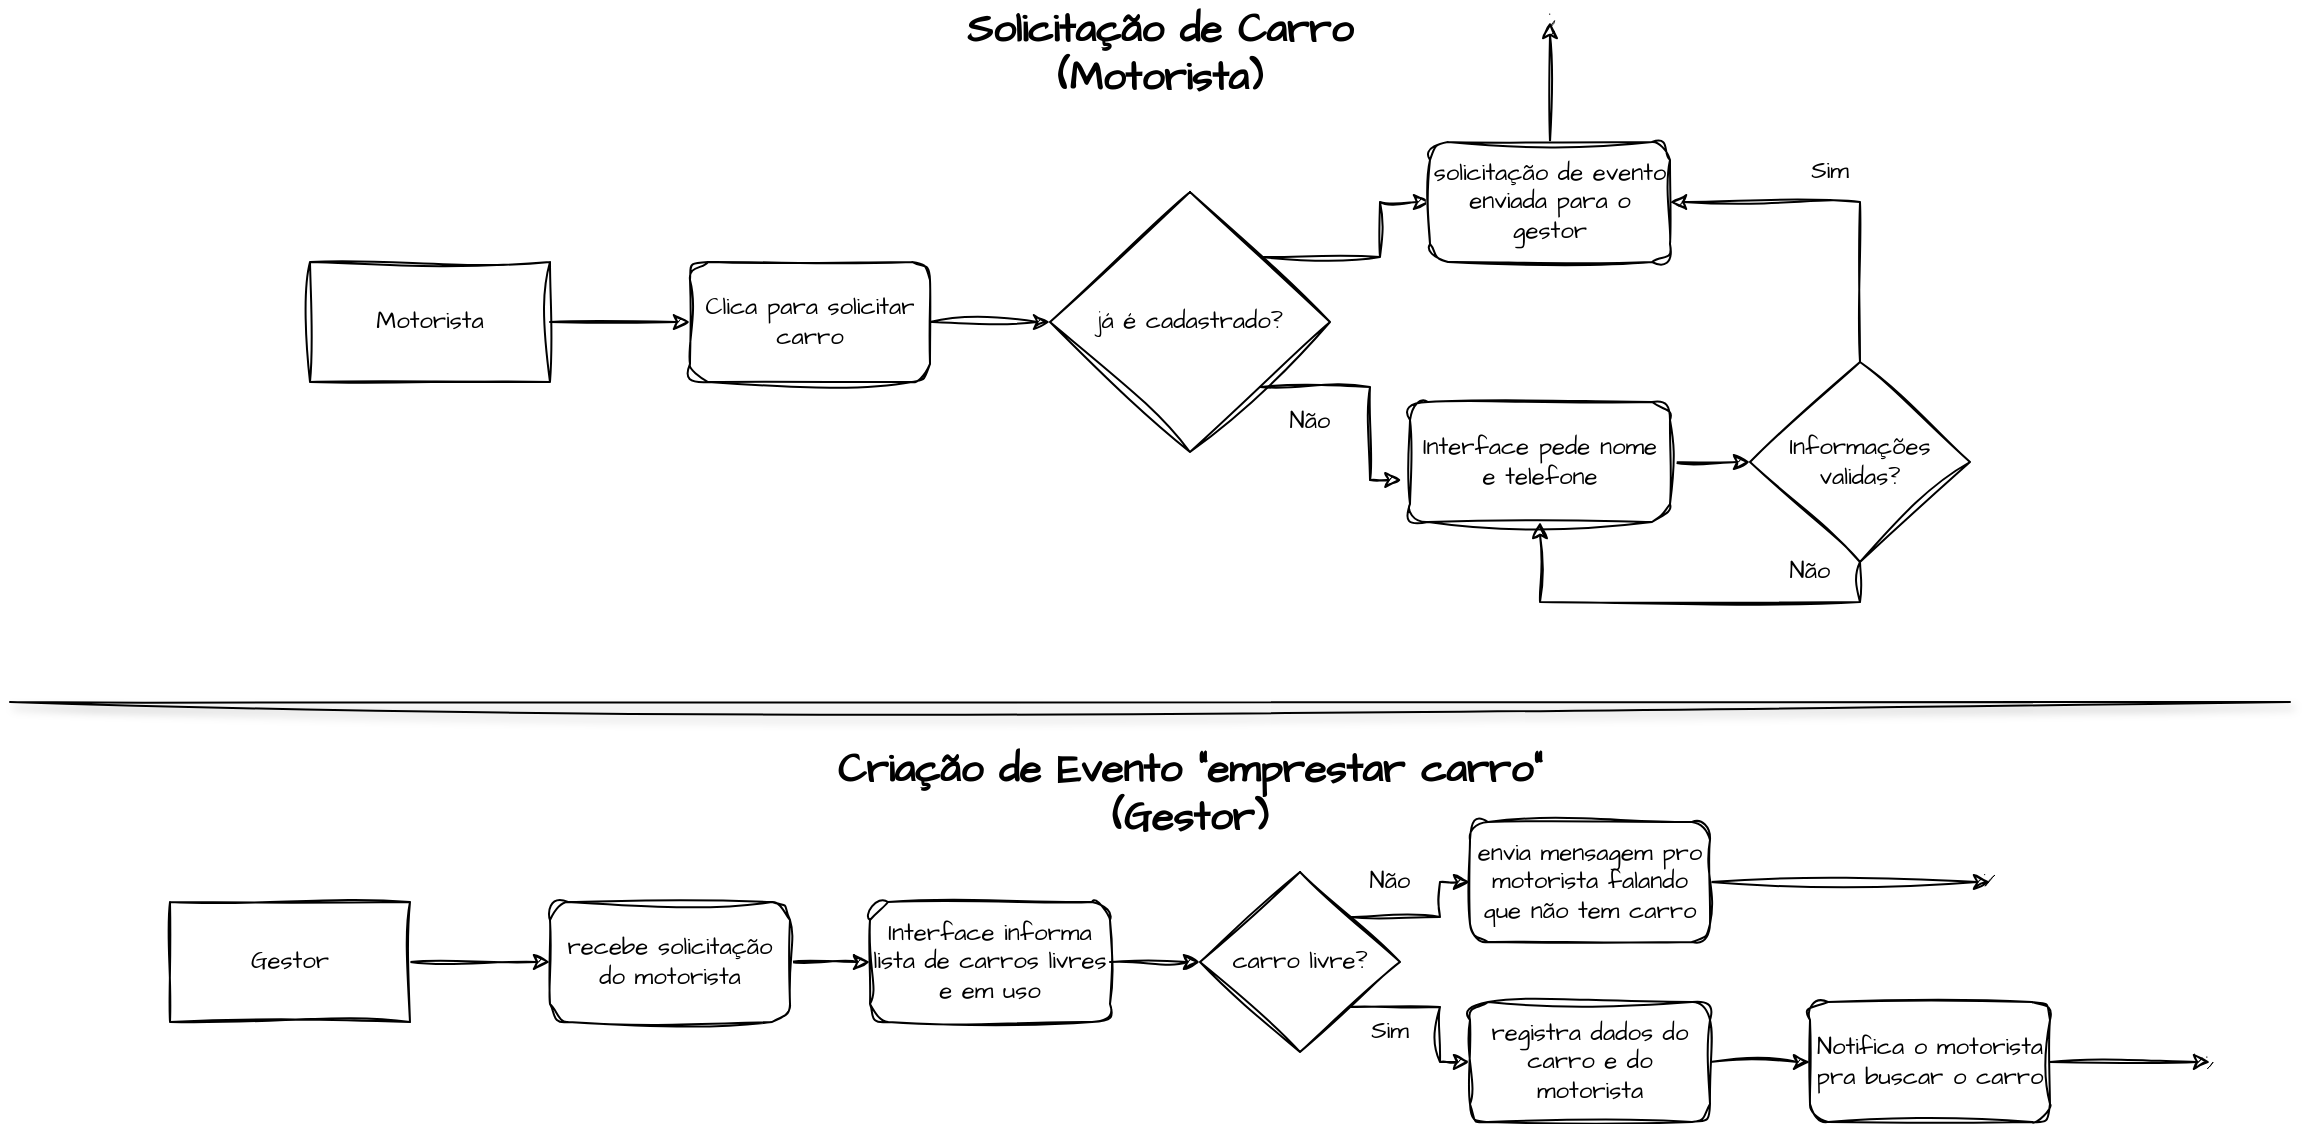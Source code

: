 <mxfile version="26.1.0">
  <diagram id="C5RBs43oDa-KdzZeNtuy" name="Page-1">
    <mxGraphModel dx="1035" dy="542" grid="1" gridSize="10" guides="1" tooltips="1" connect="1" arrows="1" fold="1" page="1" pageScale="1" pageWidth="1169" pageHeight="827" math="0" shadow="0">
      <root>
        <mxCell id="WIyWlLk6GJQsqaUBKTNV-0" />
        <mxCell id="WIyWlLk6GJQsqaUBKTNV-1" parent="WIyWlLk6GJQsqaUBKTNV-0" />
        <mxCell id="1lySurL5ymgU8KWAyoyk-2" value="" style="edgeStyle=orthogonalEdgeStyle;rounded=0;hachureGap=4;orthogonalLoop=1;jettySize=auto;html=1;fontFamily=Architects Daughter;fontSource=https%3A%2F%2Ffonts.googleapis.com%2Fcss%3Ffamily%3DArchitects%2BDaughter;sketch=1;curveFitting=1;jiggle=2;" edge="1" parent="WIyWlLk6GJQsqaUBKTNV-1" source="1lySurL5ymgU8KWAyoyk-0" target="1lySurL5ymgU8KWAyoyk-1">
          <mxGeometry relative="1" as="geometry" />
        </mxCell>
        <mxCell id="1lySurL5ymgU8KWAyoyk-0" value="Motorista" style="rounded=0;whiteSpace=wrap;html=1;hachureGap=4;fontFamily=Architects Daughter;fontSource=https%3A%2F%2Ffonts.googleapis.com%2Fcss%3Ffamily%3DArchitects%2BDaughter;sketch=1;curveFitting=1;jiggle=2;" vertex="1" parent="WIyWlLk6GJQsqaUBKTNV-1">
          <mxGeometry x="160" y="140" width="120" height="60" as="geometry" />
        </mxCell>
        <mxCell id="1lySurL5ymgU8KWAyoyk-4" value="" style="edgeStyle=orthogonalEdgeStyle;rounded=0;hachureGap=4;orthogonalLoop=1;jettySize=auto;html=1;fontFamily=Architects Daughter;fontSource=https%3A%2F%2Ffonts.googleapis.com%2Fcss%3Ffamily%3DArchitects%2BDaughter;sketch=1;curveFitting=1;jiggle=2;" edge="1" parent="WIyWlLk6GJQsqaUBKTNV-1" source="1lySurL5ymgU8KWAyoyk-1" target="1lySurL5ymgU8KWAyoyk-3">
          <mxGeometry relative="1" as="geometry" />
        </mxCell>
        <mxCell id="1lySurL5ymgU8KWAyoyk-1" value="Clica para solicitar carro" style="rounded=1;whiteSpace=wrap;html=1;hachureGap=4;fontFamily=Architects Daughter;fontSource=https%3A%2F%2Ffonts.googleapis.com%2Fcss%3Ffamily%3DArchitects%2BDaughter;sketch=1;curveFitting=1;jiggle=2;" vertex="1" parent="WIyWlLk6GJQsqaUBKTNV-1">
          <mxGeometry x="350" y="140" width="120" height="60" as="geometry" />
        </mxCell>
        <mxCell id="1lySurL5ymgU8KWAyoyk-6" style="edgeStyle=orthogonalEdgeStyle;rounded=0;hachureGap=4;orthogonalLoop=1;jettySize=auto;html=1;exitX=1;exitY=0;exitDx=0;exitDy=0;entryX=0;entryY=0.5;entryDx=0;entryDy=0;fontFamily=Architects Daughter;fontSource=https%3A%2F%2Ffonts.googleapis.com%2Fcss%3Ffamily%3DArchitects%2BDaughter;sketch=1;curveFitting=1;jiggle=2;" edge="1" parent="WIyWlLk6GJQsqaUBKTNV-1" source="1lySurL5ymgU8KWAyoyk-3" target="1lySurL5ymgU8KWAyoyk-5">
          <mxGeometry relative="1" as="geometry" />
        </mxCell>
        <mxCell id="1lySurL5ymgU8KWAyoyk-3" value="já é cadastrado?" style="rhombus;whiteSpace=wrap;html=1;hachureGap=4;fontFamily=Architects Daughter;fontSource=https%3A%2F%2Ffonts.googleapis.com%2Fcss%3Ffamily%3DArchitects%2BDaughter;sketch=1;curveFitting=1;jiggle=2;" vertex="1" parent="WIyWlLk6GJQsqaUBKTNV-1">
          <mxGeometry x="530" y="105" width="140" height="130" as="geometry" />
        </mxCell>
        <mxCell id="1lySurL5ymgU8KWAyoyk-37" value="" style="edgeStyle=orthogonalEdgeStyle;rounded=0;hachureGap=4;orthogonalLoop=1;jettySize=auto;html=1;fontFamily=Architects Daughter;fontSource=https%3A%2F%2Ffonts.googleapis.com%2Fcss%3Ffamily%3DArchitects%2BDaughter;sketch=1;curveFitting=1;jiggle=2;" edge="1" parent="WIyWlLk6GJQsqaUBKTNV-1" source="1lySurL5ymgU8KWAyoyk-5" target="1lySurL5ymgU8KWAyoyk-36">
          <mxGeometry relative="1" as="geometry" />
        </mxCell>
        <mxCell id="1lySurL5ymgU8KWAyoyk-5" value="solicitação de evento enviada para o gestor" style="rounded=1;whiteSpace=wrap;html=1;hachureGap=4;fontFamily=Architects Daughter;fontSource=https%3A%2F%2Ffonts.googleapis.com%2Fcss%3Ffamily%3DArchitects%2BDaughter;sketch=1;curveFitting=1;jiggle=2;" vertex="1" parent="WIyWlLk6GJQsqaUBKTNV-1">
          <mxGeometry x="720" y="80" width="120" height="60" as="geometry" />
        </mxCell>
        <mxCell id="1lySurL5ymgU8KWAyoyk-7" value="Sim" style="text;html=1;align=center;verticalAlign=middle;whiteSpace=wrap;rounded=0;fontFamily=Architects Daughter;fontSource=https%3A%2F%2Ffonts.googleapis.com%2Fcss%3Ffamily%3DArchitects%2BDaughter;sketch=1;curveFitting=1;jiggle=2;" vertex="1" parent="WIyWlLk6GJQsqaUBKTNV-1">
          <mxGeometry x="670" y="510" width="60" height="30" as="geometry" />
        </mxCell>
        <mxCell id="1lySurL5ymgU8KWAyoyk-12" value="" style="edgeStyle=orthogonalEdgeStyle;rounded=0;hachureGap=4;orthogonalLoop=1;jettySize=auto;html=1;fontFamily=Architects Daughter;fontSource=https%3A%2F%2Ffonts.googleapis.com%2Fcss%3Ffamily%3DArchitects%2BDaughter;sketch=1;curveFitting=1;jiggle=2;" edge="1" parent="WIyWlLk6GJQsqaUBKTNV-1" source="1lySurL5ymgU8KWAyoyk-8" target="1lySurL5ymgU8KWAyoyk-11">
          <mxGeometry relative="1" as="geometry" />
        </mxCell>
        <mxCell id="1lySurL5ymgU8KWAyoyk-8" value="Interface pede nome e telefone" style="rounded=1;whiteSpace=wrap;html=1;hachureGap=4;fontFamily=Architects Daughter;fontSource=https%3A%2F%2Ffonts.googleapis.com%2Fcss%3Ffamily%3DArchitects%2BDaughter;sketch=1;curveFitting=1;jiggle=2;" vertex="1" parent="WIyWlLk6GJQsqaUBKTNV-1">
          <mxGeometry x="710" y="210" width="130" height="60" as="geometry" />
        </mxCell>
        <mxCell id="1lySurL5ymgU8KWAyoyk-9" style="edgeStyle=orthogonalEdgeStyle;rounded=0;hachureGap=4;orthogonalLoop=1;jettySize=auto;html=1;exitX=1;exitY=1;exitDx=0;exitDy=0;entryX=-0.033;entryY=0.65;entryDx=0;entryDy=0;entryPerimeter=0;fontFamily=Architects Daughter;fontSource=https%3A%2F%2Ffonts.googleapis.com%2Fcss%3Ffamily%3DArchitects%2BDaughter;sketch=1;curveFitting=1;jiggle=2;" edge="1" parent="WIyWlLk6GJQsqaUBKTNV-1" source="1lySurL5ymgU8KWAyoyk-3" target="1lySurL5ymgU8KWAyoyk-8">
          <mxGeometry relative="1" as="geometry" />
        </mxCell>
        <mxCell id="1lySurL5ymgU8KWAyoyk-10" value="Não" style="text;html=1;align=center;verticalAlign=middle;whiteSpace=wrap;rounded=0;fontFamily=Architects Daughter;fontSource=https%3A%2F%2Ffonts.googleapis.com%2Fcss%3Ffamily%3DArchitects%2BDaughter;sketch=1;curveFitting=1;jiggle=2;" vertex="1" parent="WIyWlLk6GJQsqaUBKTNV-1">
          <mxGeometry x="630" y="205" width="60" height="30" as="geometry" />
        </mxCell>
        <mxCell id="1lySurL5ymgU8KWAyoyk-15" style="edgeStyle=orthogonalEdgeStyle;rounded=0;hachureGap=4;orthogonalLoop=1;jettySize=auto;html=1;entryX=1;entryY=0.5;entryDx=0;entryDy=0;fontFamily=Architects Daughter;fontSource=https%3A%2F%2Ffonts.googleapis.com%2Fcss%3Ffamily%3DArchitects%2BDaughter;exitX=0.5;exitY=0;exitDx=0;exitDy=0;sketch=1;curveFitting=1;jiggle=2;" edge="1" parent="WIyWlLk6GJQsqaUBKTNV-1" source="1lySurL5ymgU8KWAyoyk-11" target="1lySurL5ymgU8KWAyoyk-5">
          <mxGeometry relative="1" as="geometry">
            <mxPoint x="960" y="204.995" as="sourcePoint" />
            <mxPoint x="850" y="110" as="targetPoint" />
            <Array as="points">
              <mxPoint x="935" y="110" />
            </Array>
          </mxGeometry>
        </mxCell>
        <mxCell id="1lySurL5ymgU8KWAyoyk-17" style="edgeStyle=orthogonalEdgeStyle;rounded=0;hachureGap=4;orthogonalLoop=1;jettySize=auto;html=1;fontFamily=Architects Daughter;fontSource=https%3A%2F%2Ffonts.googleapis.com%2Fcss%3Ffamily%3DArchitects%2BDaughter;entryX=0.5;entryY=1;entryDx=0;entryDy=0;sketch=1;curveFitting=1;jiggle=2;" edge="1" parent="WIyWlLk6GJQsqaUBKTNV-1" source="1lySurL5ymgU8KWAyoyk-11" target="1lySurL5ymgU8KWAyoyk-8">
          <mxGeometry relative="1" as="geometry">
            <mxPoint x="750" y="330" as="targetPoint" />
            <Array as="points">
              <mxPoint x="935" y="310" />
              <mxPoint x="775" y="310" />
            </Array>
          </mxGeometry>
        </mxCell>
        <mxCell id="1lySurL5ymgU8KWAyoyk-11" value="Informações validas?" style="rhombus;whiteSpace=wrap;html=1;hachureGap=4;fontFamily=Architects Daughter;fontSource=https%3A%2F%2Ffonts.googleapis.com%2Fcss%3Ffamily%3DArchitects%2BDaughter;sketch=1;curveFitting=1;jiggle=2;" vertex="1" parent="WIyWlLk6GJQsqaUBKTNV-1">
          <mxGeometry x="880" y="190" width="110" height="100" as="geometry" />
        </mxCell>
        <mxCell id="1lySurL5ymgU8KWAyoyk-16" value="Sim" style="text;html=1;align=center;verticalAlign=middle;whiteSpace=wrap;rounded=0;fontFamily=Architects Daughter;fontSource=https%3A%2F%2Ffonts.googleapis.com%2Fcss%3Ffamily%3DArchitects%2BDaughter;sketch=1;curveFitting=1;jiggle=2;" vertex="1" parent="WIyWlLk6GJQsqaUBKTNV-1">
          <mxGeometry x="890" y="80" width="60" height="30" as="geometry" />
        </mxCell>
        <mxCell id="1lySurL5ymgU8KWAyoyk-18" value="Não" style="text;html=1;align=center;verticalAlign=middle;whiteSpace=wrap;rounded=0;fontFamily=Architects Daughter;fontSource=https%3A%2F%2Ffonts.googleapis.com%2Fcss%3Ffamily%3DArchitects%2BDaughter;sketch=1;curveFitting=1;jiggle=2;" vertex="1" parent="WIyWlLk6GJQsqaUBKTNV-1">
          <mxGeometry x="880" y="280" width="60" height="30" as="geometry" />
        </mxCell>
        <mxCell id="1lySurL5ymgU8KWAyoyk-19" value="&lt;b&gt;&lt;font style=&quot;font-size: 20px;&quot;&gt;Solicitação de Carro (Motorista)&lt;/font&gt;&lt;/b&gt;" style="text;html=1;align=center;verticalAlign=middle;whiteSpace=wrap;rounded=0;fontFamily=Architects Daughter;fontSource=https%3A%2F%2Ffonts.googleapis.com%2Fcss%3Ffamily%3DArchitects%2BDaughter;sketch=1;curveFitting=1;jiggle=2;" vertex="1" parent="WIyWlLk6GJQsqaUBKTNV-1">
          <mxGeometry x="465" y="20" width="240" height="30" as="geometry" />
        </mxCell>
        <mxCell id="1lySurL5ymgU8KWAyoyk-20" value="" style="endArrow=none;html=1;rounded=0;hachureGap=4;fontFamily=Architects Daughter;fontSource=https%3A%2F%2Ffonts.googleapis.com%2Fcss%3Ffamily%3DArchitects%2BDaughter;shadow=1;sketch=1;curveFitting=1;jiggle=2;" edge="1" parent="WIyWlLk6GJQsqaUBKTNV-1">
          <mxGeometry width="50" height="50" relative="1" as="geometry">
            <mxPoint x="10" y="360" as="sourcePoint" />
            <mxPoint x="1150" y="360" as="targetPoint" />
          </mxGeometry>
        </mxCell>
        <mxCell id="1lySurL5ymgU8KWAyoyk-21" value="&lt;div&gt;&lt;b&gt;&lt;font style=&quot;font-size: 20px;&quot;&gt;Criação de Evento &quot;emprestar carro&quot;&lt;/font&gt;&lt;/b&gt;&lt;/div&gt;&lt;div&gt;&lt;b&gt;&lt;font style=&quot;font-size: 20px;&quot;&gt;(Gestor)&lt;/font&gt;&lt;/b&gt;&lt;/div&gt;" style="text;html=1;align=center;verticalAlign=middle;whiteSpace=wrap;rounded=0;fontFamily=Architects Daughter;fontSource=https%3A%2F%2Ffonts.googleapis.com%2Fcss%3Ffamily%3DArchitects%2BDaughter;sketch=1;curveFitting=1;jiggle=2;" vertex="1" parent="WIyWlLk6GJQsqaUBKTNV-1">
          <mxGeometry x="400" y="390" width="400" height="30" as="geometry" />
        </mxCell>
        <mxCell id="1lySurL5ymgU8KWAyoyk-24" value="" style="edgeStyle=orthogonalEdgeStyle;rounded=0;hachureGap=4;orthogonalLoop=1;jettySize=auto;html=1;fontFamily=Architects Daughter;fontSource=https%3A%2F%2Ffonts.googleapis.com%2Fcss%3Ffamily%3DArchitects%2BDaughter;sketch=1;curveFitting=1;jiggle=2;" edge="1" parent="WIyWlLk6GJQsqaUBKTNV-1" source="1lySurL5ymgU8KWAyoyk-22" target="1lySurL5ymgU8KWAyoyk-23">
          <mxGeometry relative="1" as="geometry" />
        </mxCell>
        <mxCell id="1lySurL5ymgU8KWAyoyk-22" value="Gestor" style="rounded=0;whiteSpace=wrap;html=1;hachureGap=4;fontFamily=Architects Daughter;fontSource=https%3A%2F%2Ffonts.googleapis.com%2Fcss%3Ffamily%3DArchitects%2BDaughter;sketch=1;curveFitting=1;jiggle=2;" vertex="1" parent="WIyWlLk6GJQsqaUBKTNV-1">
          <mxGeometry x="90" y="460" width="120" height="60" as="geometry" />
        </mxCell>
        <mxCell id="1lySurL5ymgU8KWAyoyk-26" value="" style="edgeStyle=orthogonalEdgeStyle;rounded=0;hachureGap=4;orthogonalLoop=1;jettySize=auto;html=1;fontFamily=Architects Daughter;fontSource=https%3A%2F%2Ffonts.googleapis.com%2Fcss%3Ffamily%3DArchitects%2BDaughter;sketch=1;curveFitting=1;jiggle=2;" edge="1" parent="WIyWlLk6GJQsqaUBKTNV-1" source="1lySurL5ymgU8KWAyoyk-23" target="1lySurL5ymgU8KWAyoyk-25">
          <mxGeometry relative="1" as="geometry" />
        </mxCell>
        <mxCell id="1lySurL5ymgU8KWAyoyk-23" value="recebe solicitação do motorista" style="rounded=1;whiteSpace=wrap;html=1;hachureGap=4;fontFamily=Architects Daughter;fontSource=https%3A%2F%2Ffonts.googleapis.com%2Fcss%3Ffamily%3DArchitects%2BDaughter;sketch=1;curveFitting=1;jiggle=2;" vertex="1" parent="WIyWlLk6GJQsqaUBKTNV-1">
          <mxGeometry x="280" y="460" width="120" height="60" as="geometry" />
        </mxCell>
        <mxCell id="1lySurL5ymgU8KWAyoyk-28" value="" style="edgeStyle=orthogonalEdgeStyle;rounded=0;hachureGap=4;orthogonalLoop=1;jettySize=auto;html=1;fontFamily=Architects Daughter;fontSource=https%3A%2F%2Ffonts.googleapis.com%2Fcss%3Ffamily%3DArchitects%2BDaughter;sketch=1;curveFitting=1;jiggle=2;" edge="1" parent="WIyWlLk6GJQsqaUBKTNV-1" source="1lySurL5ymgU8KWAyoyk-25" target="1lySurL5ymgU8KWAyoyk-27">
          <mxGeometry relative="1" as="geometry" />
        </mxCell>
        <mxCell id="1lySurL5ymgU8KWAyoyk-25" value="Interface informa lista de carros livres e em uso" style="rounded=1;whiteSpace=wrap;html=1;hachureGap=4;fontFamily=Architects Daughter;fontSource=https%3A%2F%2Ffonts.googleapis.com%2Fcss%3Ffamily%3DArchitects%2BDaughter;sketch=1;curveFitting=1;jiggle=2;" vertex="1" parent="WIyWlLk6GJQsqaUBKTNV-1">
          <mxGeometry x="440" y="460" width="120" height="60" as="geometry" />
        </mxCell>
        <mxCell id="1lySurL5ymgU8KWAyoyk-30" style="edgeStyle=orthogonalEdgeStyle;rounded=0;hachureGap=4;orthogonalLoop=1;jettySize=auto;html=1;exitX=1;exitY=0;exitDx=0;exitDy=0;entryX=0;entryY=0.5;entryDx=0;entryDy=0;fontFamily=Architects Daughter;fontSource=https%3A%2F%2Ffonts.googleapis.com%2Fcss%3Ffamily%3DArchitects%2BDaughter;sketch=1;curveFitting=1;jiggle=2;" edge="1" parent="WIyWlLk6GJQsqaUBKTNV-1" source="1lySurL5ymgU8KWAyoyk-27" target="1lySurL5ymgU8KWAyoyk-29">
          <mxGeometry relative="1" as="geometry" />
        </mxCell>
        <mxCell id="1lySurL5ymgU8KWAyoyk-33" style="edgeStyle=orthogonalEdgeStyle;rounded=0;hachureGap=4;orthogonalLoop=1;jettySize=auto;html=1;exitX=1;exitY=1;exitDx=0;exitDy=0;entryX=0;entryY=0.5;entryDx=0;entryDy=0;fontFamily=Architects Daughter;fontSource=https%3A%2F%2Ffonts.googleapis.com%2Fcss%3Ffamily%3DArchitects%2BDaughter;sketch=1;curveFitting=1;jiggle=2;" edge="1" parent="WIyWlLk6GJQsqaUBKTNV-1" source="1lySurL5ymgU8KWAyoyk-27" target="1lySurL5ymgU8KWAyoyk-32">
          <mxGeometry relative="1" as="geometry" />
        </mxCell>
        <mxCell id="1lySurL5ymgU8KWAyoyk-27" value="carro livre?" style="rhombus;whiteSpace=wrap;html=1;hachureGap=4;fontFamily=Architects Daughter;fontSource=https%3A%2F%2Ffonts.googleapis.com%2Fcss%3Ffamily%3DArchitects%2BDaughter;sketch=1;curveFitting=1;jiggle=2;" vertex="1" parent="WIyWlLk6GJQsqaUBKTNV-1">
          <mxGeometry x="605" y="445" width="100" height="90" as="geometry" />
        </mxCell>
        <mxCell id="1lySurL5ymgU8KWAyoyk-39" value="" style="edgeStyle=orthogonalEdgeStyle;rounded=0;sketch=1;hachureGap=4;jiggle=2;curveFitting=1;orthogonalLoop=1;jettySize=auto;html=1;fontFamily=Architects Daughter;fontSource=https%3A%2F%2Ffonts.googleapis.com%2Fcss%3Ffamily%3DArchitects%2BDaughter;" edge="1" parent="WIyWlLk6GJQsqaUBKTNV-1" source="1lySurL5ymgU8KWAyoyk-29" target="1lySurL5ymgU8KWAyoyk-38">
          <mxGeometry relative="1" as="geometry" />
        </mxCell>
        <mxCell id="1lySurL5ymgU8KWAyoyk-29" value="envia mensagem pro motorista falando que não tem carro" style="rounded=1;whiteSpace=wrap;html=1;hachureGap=4;fontFamily=Architects Daughter;fontSource=https%3A%2F%2Ffonts.googleapis.com%2Fcss%3Ffamily%3DArchitects%2BDaughter;sketch=1;curveFitting=1;jiggle=2;" vertex="1" parent="WIyWlLk6GJQsqaUBKTNV-1">
          <mxGeometry x="740" y="420" width="120" height="60" as="geometry" />
        </mxCell>
        <mxCell id="1lySurL5ymgU8KWAyoyk-31" value="Não" style="text;html=1;align=center;verticalAlign=middle;whiteSpace=wrap;rounded=0;fontFamily=Architects Daughter;fontSource=https%3A%2F%2Ffonts.googleapis.com%2Fcss%3Ffamily%3DArchitects%2BDaughter;sketch=1;curveFitting=1;jiggle=2;" vertex="1" parent="WIyWlLk6GJQsqaUBKTNV-1">
          <mxGeometry x="670" y="435" width="60" height="30" as="geometry" />
        </mxCell>
        <mxCell id="1lySurL5ymgU8KWAyoyk-35" value="" style="edgeStyle=orthogonalEdgeStyle;rounded=0;hachureGap=4;orthogonalLoop=1;jettySize=auto;html=1;fontFamily=Architects Daughter;fontSource=https%3A%2F%2Ffonts.googleapis.com%2Fcss%3Ffamily%3DArchitects%2BDaughter;sketch=1;curveFitting=1;jiggle=2;" edge="1" parent="WIyWlLk6GJQsqaUBKTNV-1" source="1lySurL5ymgU8KWAyoyk-32" target="1lySurL5ymgU8KWAyoyk-34">
          <mxGeometry relative="1" as="geometry" />
        </mxCell>
        <mxCell id="1lySurL5ymgU8KWAyoyk-32" value="registra dados do carro e do motorista" style="rounded=1;whiteSpace=wrap;html=1;hachureGap=4;fontFamily=Architects Daughter;fontSource=https%3A%2F%2Ffonts.googleapis.com%2Fcss%3Ffamily%3DArchitects%2BDaughter;sketch=1;curveFitting=1;jiggle=2;" vertex="1" parent="WIyWlLk6GJQsqaUBKTNV-1">
          <mxGeometry x="740" y="510" width="120" height="60" as="geometry" />
        </mxCell>
        <mxCell id="1lySurL5ymgU8KWAyoyk-41" value="" style="edgeStyle=orthogonalEdgeStyle;rounded=0;sketch=1;hachureGap=4;jiggle=2;curveFitting=1;orthogonalLoop=1;jettySize=auto;html=1;fontFamily=Architects Daughter;fontSource=https%3A%2F%2Ffonts.googleapis.com%2Fcss%3Ffamily%3DArchitects%2BDaughter;" edge="1" parent="WIyWlLk6GJQsqaUBKTNV-1" source="1lySurL5ymgU8KWAyoyk-34" target="1lySurL5ymgU8KWAyoyk-40">
          <mxGeometry relative="1" as="geometry" />
        </mxCell>
        <mxCell id="1lySurL5ymgU8KWAyoyk-34" value="Notifica o motorista pra buscar o carro" style="rounded=1;whiteSpace=wrap;html=1;hachureGap=4;fontFamily=Architects Daughter;fontSource=https%3A%2F%2Ffonts.googleapis.com%2Fcss%3Ffamily%3DArchitects%2BDaughter;sketch=1;curveFitting=1;jiggle=2;" vertex="1" parent="WIyWlLk6GJQsqaUBKTNV-1">
          <mxGeometry x="910" y="510" width="120" height="60" as="geometry" />
        </mxCell>
        <mxCell id="1lySurL5ymgU8KWAyoyk-36" value="" style="shape=waypoint;size=6;pointerEvents=1;points=[];fillColor=default;resizable=0;rotatable=0;perimeter=centerPerimeter;snapToPoint=1;fontFamily=Architects Daughter;rounded=1;hachureGap=4;fontSource=https%3A%2F%2Ffonts.googleapis.com%2Fcss%3Ffamily%3DArchitects%2BDaughter;sketch=1;curveFitting=1;jiggle=2;" vertex="1" parent="WIyWlLk6GJQsqaUBKTNV-1">
          <mxGeometry x="770" y="10" width="20" height="20" as="geometry" />
        </mxCell>
        <mxCell id="1lySurL5ymgU8KWAyoyk-38" value="" style="shape=waypoint;sketch=1;size=6;pointerEvents=1;points=[];fillColor=default;resizable=0;rotatable=0;perimeter=centerPerimeter;snapToPoint=1;fontFamily=Architects Daughter;rounded=1;hachureGap=4;fontSource=https%3A%2F%2Ffonts.googleapis.com%2Fcss%3Ffamily%3DArchitects%2BDaughter;curveFitting=1;jiggle=2;" vertex="1" parent="WIyWlLk6GJQsqaUBKTNV-1">
          <mxGeometry x="990" y="440" width="20" height="20" as="geometry" />
        </mxCell>
        <mxCell id="1lySurL5ymgU8KWAyoyk-40" value="" style="shape=waypoint;sketch=1;size=6;pointerEvents=1;points=[];fillColor=default;resizable=0;rotatable=0;perimeter=centerPerimeter;snapToPoint=1;fontFamily=Architects Daughter;rounded=1;hachureGap=4;fontSource=https%3A%2F%2Ffonts.googleapis.com%2Fcss%3Ffamily%3DArchitects%2BDaughter;curveFitting=1;jiggle=2;" vertex="1" parent="WIyWlLk6GJQsqaUBKTNV-1">
          <mxGeometry x="1100" y="530" width="20" height="20" as="geometry" />
        </mxCell>
      </root>
    </mxGraphModel>
  </diagram>
</mxfile>
